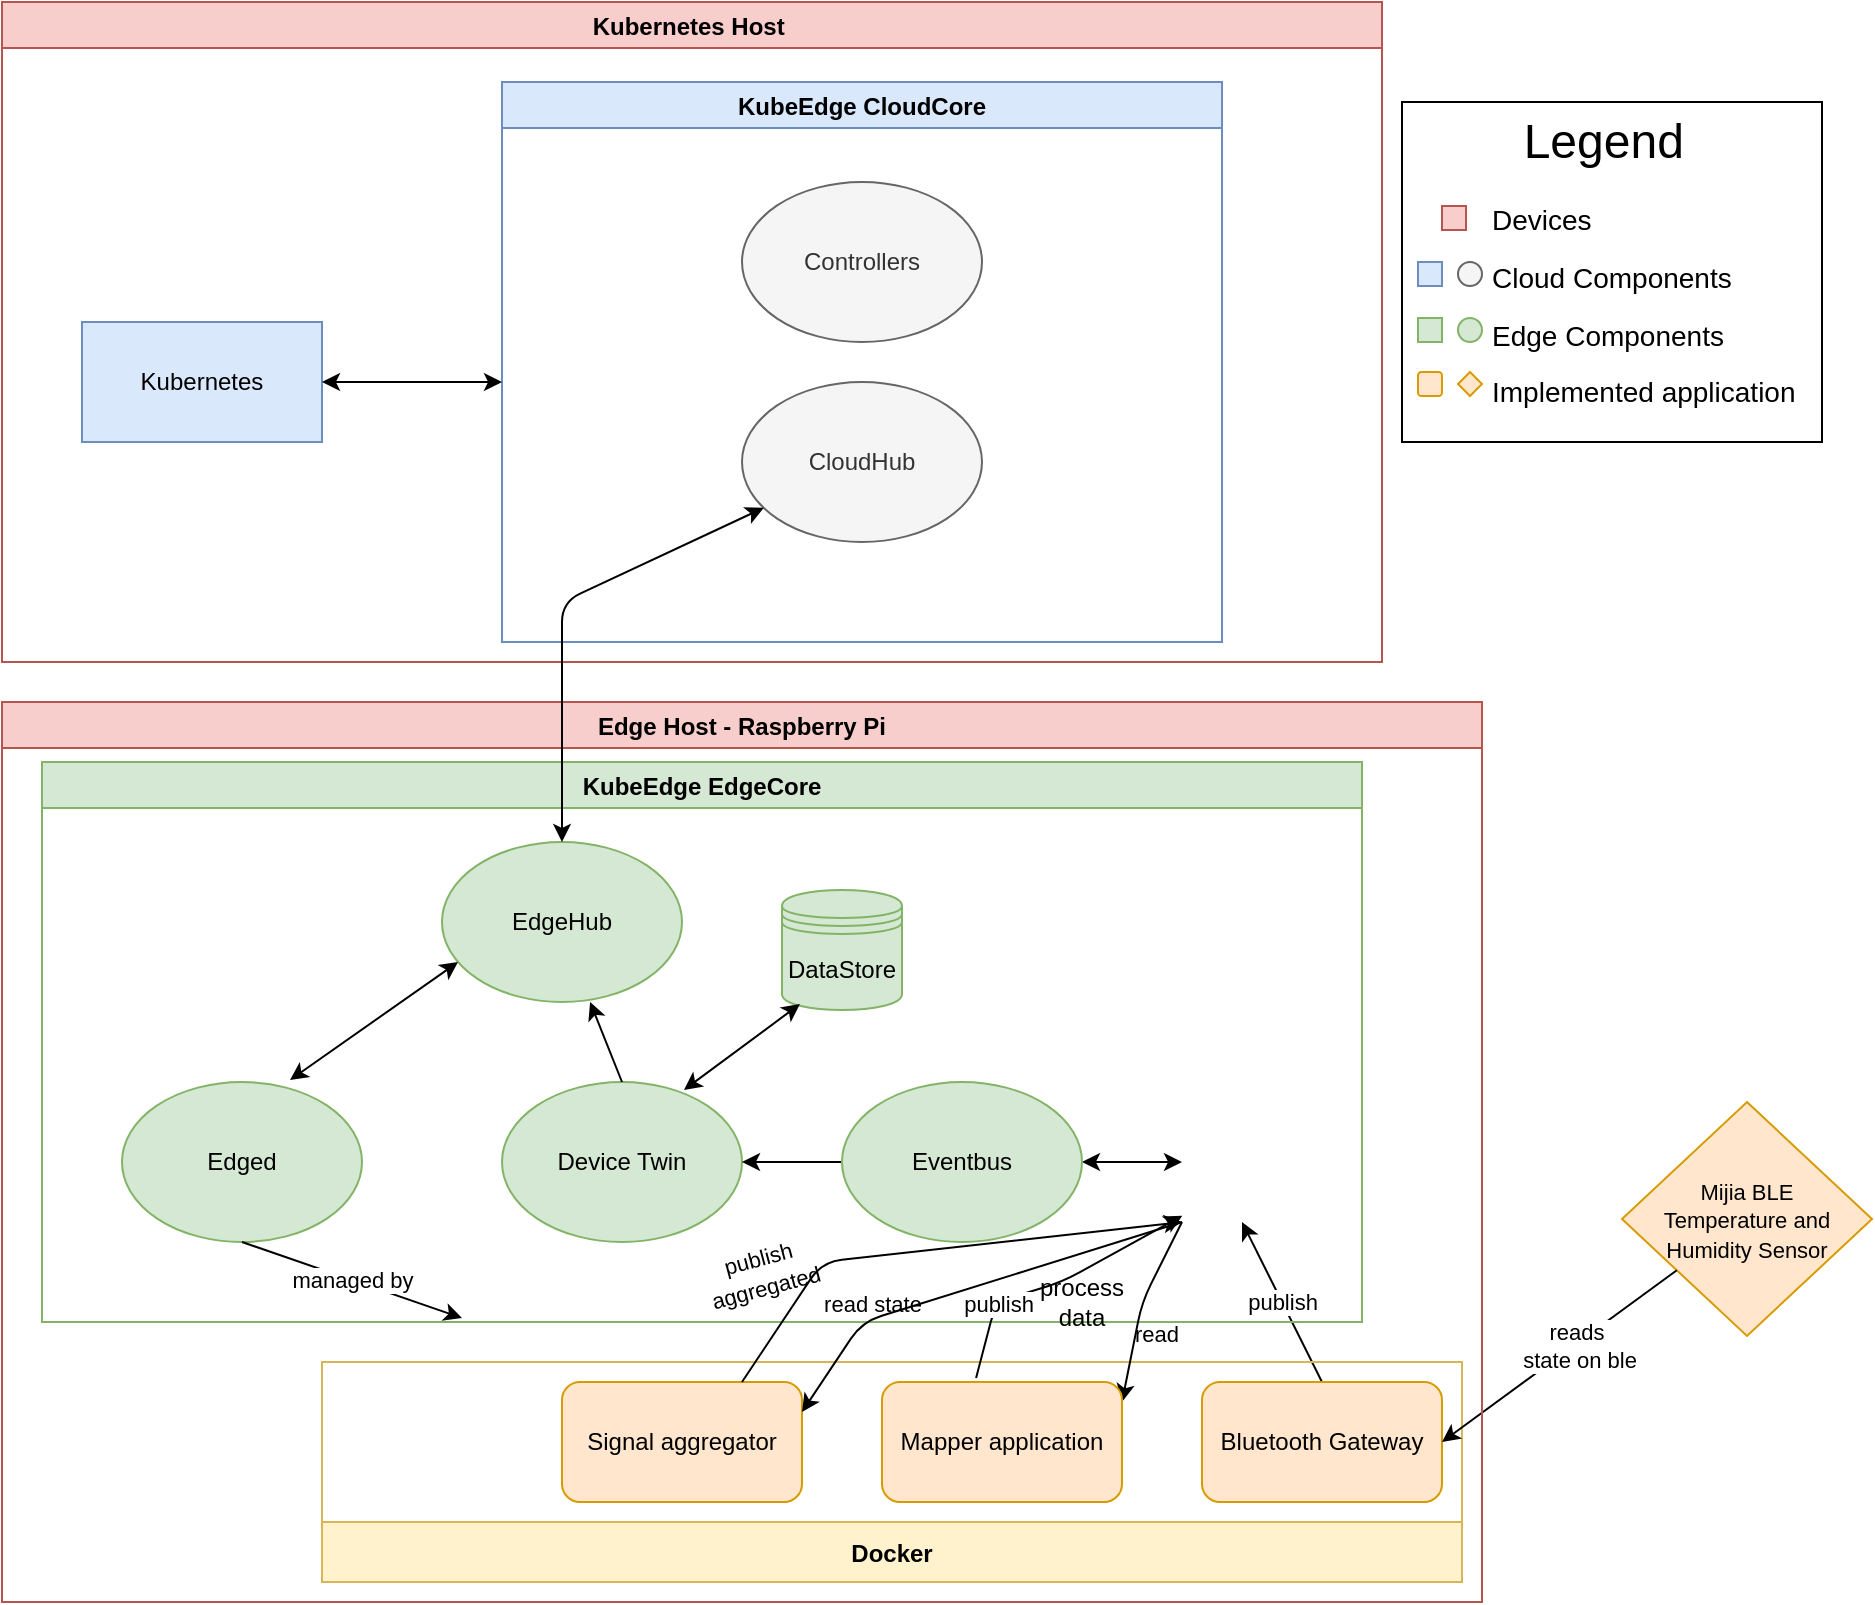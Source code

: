<mxfile version="15.8.7" type="device"><diagram id="oH_WaApHHXcV6CkFzTGJ" name="Page-1"><mxGraphModel dx="946" dy="672" grid="1" gridSize="10" guides="1" tooltips="1" connect="1" arrows="1" fold="1" page="1" pageScale="1" pageWidth="1169" pageHeight="827" math="0" shadow="0"><root><mxCell id="0"/><mxCell id="1" parent="0"/><mxCell id="12OhkxzsGymuenFKaiSf-7" value="EdgeHub" style="ellipse;whiteSpace=wrap;html=1;fillColor=#d5e8d4;strokeColor=#82b366;" parent="1" vertex="1"><mxGeometry x="270" y="430" width="120" height="80" as="geometry"/></mxCell><mxCell id="12OhkxzsGymuenFKaiSf-8" value="Device Twin" style="ellipse;whiteSpace=wrap;html=1;fillColor=#d5e8d4;strokeColor=#82b366;" parent="1" vertex="1"><mxGeometry x="300" y="550" width="120" height="80" as="geometry"/></mxCell><mxCell id="AnsxF-94lp9Sh54C-K4z-2" value="" style="shape=image;verticalLabelPosition=bottom;labelBackgroundColor=#ffffff;verticalAlign=top;aspect=fixed;imageAspect=0;image=https://res.cloudinary.com/canonical/image/fetch/f_auto,q_auto,fl_sanitize,w_60,h_60/https://dashboard.snapcraft.io/site_media/appmedia/2018/08/mosquitto-logo-only.svg.png;" parent="1" vertex="1"><mxGeometry x="640" y="560" width="60" height="60" as="geometry"/></mxCell><mxCell id="AnsxF-94lp9Sh54C-K4z-3" value="" style="endArrow=classic;startArrow=classic;html=1;entryX=0;entryY=0.5;entryDx=0;entryDy=0;exitX=1;exitY=0.5;exitDx=0;exitDy=0;" parent="1" source="12OhkxzsGymuenFKaiSf-9" target="AnsxF-94lp9Sh54C-K4z-2" edge="1"><mxGeometry width="50" height="50" relative="1" as="geometry"><mxPoint x="520" y="630" as="sourcePoint"/><mxPoint x="570" y="580" as="targetPoint"/></mxGeometry></mxCell><mxCell id="AnsxF-94lp9Sh54C-K4z-4" value="" style="endArrow=classic;html=1;entryX=1;entryY=0.5;entryDx=0;entryDy=0;exitX=0;exitY=0.5;exitDx=0;exitDy=0;" parent="1" source="12OhkxzsGymuenFKaiSf-9" target="12OhkxzsGymuenFKaiSf-8" edge="1"><mxGeometry width="50" height="50" relative="1" as="geometry"><mxPoint x="520" y="630" as="sourcePoint"/><mxPoint x="570" y="580" as="targetPoint"/></mxGeometry></mxCell><mxCell id="AnsxF-94lp9Sh54C-K4z-9" value="&lt;span style=&quot;color: rgb(0 , 0 , 0) ; font-family: &amp;#34;helvetica&amp;#34; ; font-size: 11px ; font-style: normal ; font-weight: 400 ; letter-spacing: normal ; text-align: center ; text-indent: 0px ; text-transform: none ; word-spacing: 0px ; display: inline ; float: none&quot;&gt;Mijia BLE&lt;br&gt;Temperature and Humidity Sensor&lt;/span&gt;" style="rhombus;whiteSpace=wrap;html=1;fillColor=#ffe6cc;strokeColor=#d79b00;" parent="1" vertex="1"><mxGeometry x="860" y="560" width="125" height="117" as="geometry"/></mxCell><mxCell id="AnsxF-94lp9Sh54C-K4z-10" value="" style="endArrow=classic;html=1;entryX=0.5;entryY=1;entryDx=0;entryDy=0;exitX=0.5;exitY=0;exitDx=0;exitDy=0;" parent="1" source="12OhkxzsGymuenFKaiSf-11" target="AnsxF-94lp9Sh54C-K4z-2" edge="1"><mxGeometry relative="1" as="geometry"><mxPoint x="430" y="770" as="sourcePoint"/><mxPoint x="530" y="770" as="targetPoint"/></mxGeometry></mxCell><mxCell id="AnsxF-94lp9Sh54C-K4z-11" value="publish" style="edgeLabel;resizable=0;html=1;align=center;verticalAlign=middle;" parent="AnsxF-94lp9Sh54C-K4z-10" connectable="0" vertex="1"><mxGeometry relative="1" as="geometry"/></mxCell><mxCell id="AnsxF-94lp9Sh54C-K4z-17" value="DataStore" style="shape=datastore;whiteSpace=wrap;html=1;fillColor=#d5e8d4;strokeColor=#82b366;" parent="1" vertex="1"><mxGeometry x="440" y="454" width="60" height="60" as="geometry"/></mxCell><mxCell id="AnsxF-94lp9Sh54C-K4z-23" value="Edged" style="ellipse;whiteSpace=wrap;html=1;fillColor=#d5e8d4;strokeColor=#82b366;" parent="1" vertex="1"><mxGeometry x="110" y="550" width="120" height="80" as="geometry"/></mxCell><mxCell id="AnsxF-94lp9Sh54C-K4z-24" value="" style="endArrow=classic;startArrow=classic;html=1;exitX=0.7;exitY=-0.012;exitDx=0;exitDy=0;exitPerimeter=0;entryX=0.067;entryY=0.75;entryDx=0;entryDy=0;entryPerimeter=0;" parent="1" source="AnsxF-94lp9Sh54C-K4z-23" target="12OhkxzsGymuenFKaiSf-7" edge="1"><mxGeometry width="50" height="50" relative="1" as="geometry"><mxPoint x="220" y="540" as="sourcePoint"/><mxPoint x="270" y="490" as="targetPoint"/></mxGeometry></mxCell><mxCell id="AnsxF-94lp9Sh54C-K4z-25" value="" style="endArrow=classic;html=1;entryX=0.617;entryY=1;entryDx=0;entryDy=0;entryPerimeter=0;exitX=0.5;exitY=0;exitDx=0;exitDy=0;" parent="1" source="12OhkxzsGymuenFKaiSf-8" target="12OhkxzsGymuenFKaiSf-7" edge="1"><mxGeometry width="50" height="50" relative="1" as="geometry"><mxPoint x="450" y="710" as="sourcePoint"/><mxPoint x="500" y="660" as="targetPoint"/></mxGeometry></mxCell><mxCell id="AnsxF-94lp9Sh54C-K4z-26" value="" style="endArrow=classic;startArrow=classic;html=1;exitX=0.758;exitY=0.05;exitDx=0;exitDy=0;exitPerimeter=0;entryX=0.15;entryY=0.95;entryDx=0;entryDy=0;entryPerimeter=0;" parent="1" source="12OhkxzsGymuenFKaiSf-8" target="AnsxF-94lp9Sh54C-K4z-17" edge="1"><mxGeometry width="50" height="50" relative="1" as="geometry"><mxPoint x="390" y="560" as="sourcePoint"/><mxPoint x="440" y="510" as="targetPoint"/></mxGeometry></mxCell><mxCell id="AnsxF-94lp9Sh54C-K4z-27" value="Docker" style="swimlane;fillColor=#fff2cc;startSize=30;flipV=1;strokeColor=#d6b656;" parent="1" vertex="1"><mxGeometry x="210" y="690" width="570" height="110" as="geometry"><mxRectangle x="170" y="620" width="90" height="110" as="alternateBounds"/></mxGeometry></mxCell><mxCell id="12OhkxzsGymuenFKaiSf-11" value="Bluetooth Gateway" style="rounded=1;whiteSpace=wrap;html=1;fillColor=#ffe6cc;strokeColor=#d79b00;" parent="AnsxF-94lp9Sh54C-K4z-27" vertex="1"><mxGeometry x="440" y="10" width="120" height="60" as="geometry"/></mxCell><mxCell id="IsAHk6qNuBPSFy00uia0-1" value="Signal aggregator" style="rounded=1;whiteSpace=wrap;html=1;fillColor=#ffe6cc;strokeColor=#d79b00;" parent="AnsxF-94lp9Sh54C-K4z-27" vertex="1"><mxGeometry x="120" y="10" width="120" height="60" as="geometry"/></mxCell><mxCell id="AnsxF-94lp9Sh54C-K4z-34" value="" style="endArrow=classic;html=1;exitX=0.5;exitY=1;exitDx=0;exitDy=0;" parent="1" source="AnsxF-94lp9Sh54C-K4z-23" edge="1"><mxGeometry relative="1" as="geometry"><mxPoint x="150" y="660" as="sourcePoint"/><mxPoint x="280" y="668" as="targetPoint"/></mxGeometry></mxCell><mxCell id="AnsxF-94lp9Sh54C-K4z-35" value="managed by" style="edgeLabel;resizable=0;html=1;align=center;verticalAlign=middle;" parent="AnsxF-94lp9Sh54C-K4z-34" connectable="0" vertex="1"><mxGeometry relative="1" as="geometry"/></mxCell><mxCell id="AnsxF-94lp9Sh54C-K4z-36" value="KubeEdge EdgeCore" style="swimlane;fillColor=#d5e8d4;strokeColor=#82b366;" parent="1" vertex="1"><mxGeometry x="70" y="390" width="660" height="280" as="geometry"/></mxCell><mxCell id="12OhkxzsGymuenFKaiSf-9" value="Eventbus" style="ellipse;whiteSpace=wrap;html=1;fillColor=#d5e8d4;strokeColor=#82b366;" parent="AnsxF-94lp9Sh54C-K4z-36" vertex="1"><mxGeometry x="400" y="160" width="120" height="80" as="geometry"/></mxCell><mxCell id="zqTOvpFKbbeMaFAmrcQu-3" value="&lt;font style=&quot;font-size: 11px&quot;&gt;publish aggregated&lt;/font&gt;" style="text;html=1;strokeColor=none;fillColor=none;align=center;verticalAlign=middle;whiteSpace=wrap;rounded=0;labelBackgroundColor=none;rotation=-15;" parent="AnsxF-94lp9Sh54C-K4z-36" vertex="1"><mxGeometry x="330" y="240" width="60" height="30" as="geometry"/></mxCell><mxCell id="AnsxF-94lp9Sh54C-K4z-37" value="CloudHub" style="ellipse;whiteSpace=wrap;html=1;fillColor=#f5f5f5;strokeColor=#666666;fontColor=#333333;" parent="1" vertex="1"><mxGeometry x="420" y="200" width="120" height="80" as="geometry"/></mxCell><mxCell id="AnsxF-94lp9Sh54C-K4z-38" value="Kubernetes" style="rounded=0;whiteSpace=wrap;html=1;fillColor=#dae8fc;strokeColor=#6c8ebf;" parent="1" vertex="1"><mxGeometry x="90" y="170" width="120" height="60" as="geometry"/></mxCell><mxCell id="AnsxF-94lp9Sh54C-K4z-40" value="KubeEdge CloudCore" style="swimlane;fillColor=#dae8fc;strokeColor=#6c8ebf;" parent="1" vertex="1"><mxGeometry x="300" y="50" width="360" height="280" as="geometry"/></mxCell><mxCell id="AnsxF-94lp9Sh54C-K4z-39" value="Controllers" style="ellipse;whiteSpace=wrap;html=1;fillColor=#f5f5f5;strokeColor=#666666;fontColor=#333333;" parent="AnsxF-94lp9Sh54C-K4z-40" vertex="1"><mxGeometry x="120" y="50" width="120" height="80" as="geometry"/></mxCell><mxCell id="AnsxF-94lp9Sh54C-K4z-44" value="" style="endArrow=classic;startArrow=classic;html=1;exitX=1;exitY=0.5;exitDx=0;exitDy=0;" parent="1" source="AnsxF-94lp9Sh54C-K4z-38" edge="1"><mxGeometry width="50" height="50" relative="1" as="geometry"><mxPoint x="430" y="360" as="sourcePoint"/><mxPoint x="300" y="200" as="targetPoint"/></mxGeometry></mxCell><mxCell id="4EsovbHgNXATDf14G56l-1" value="" style="endArrow=classic;html=1;entryX=1;entryY=0.167;entryDx=0;entryDy=0;entryPerimeter=0;exitX=0;exitY=1;exitDx=0;exitDy=0;" parent="1" source="AnsxF-94lp9Sh54C-K4z-2" target="12OhkxzsGymuenFKaiSf-10" edge="1"><mxGeometry relative="1" as="geometry"><mxPoint x="530" y="660" as="sourcePoint"/><mxPoint x="630" y="660" as="targetPoint"/><Array as="points"><mxPoint x="620" y="660"/></Array></mxGeometry></mxCell><mxCell id="4EsovbHgNXATDf14G56l-2" value="read" style="edgeLabel;resizable=0;html=1;align=center;verticalAlign=middle;labelBackgroundColor=none;" parent="4EsovbHgNXATDf14G56l-1" connectable="0" vertex="1"><mxGeometry relative="1" as="geometry"><mxPoint x="7" y="13" as="offset"/></mxGeometry></mxCell><mxCell id="4EsovbHgNXATDf14G56l-4" value="process data" style="text;html=1;strokeColor=none;align=center;verticalAlign=middle;whiteSpace=wrap;rounded=0;rotation=0;fillColor=none;" parent="1" vertex="1"><mxGeometry x="570" y="650" width="40" height="20" as="geometry"/></mxCell><mxCell id="4EsovbHgNXATDf14G56l-5" value="" style="endArrow=classic;html=1;exitX=0.392;exitY=-0.033;exitDx=0;exitDy=0;exitPerimeter=0;entryX=0.002;entryY=0.948;entryDx=0;entryDy=0;entryPerimeter=0;" parent="1" source="12OhkxzsGymuenFKaiSf-10" target="AnsxF-94lp9Sh54C-K4z-2" edge="1"><mxGeometry relative="1" as="geometry"><mxPoint x="507.52" y="680" as="sourcePoint"/><mxPoint x="640" y="606.44" as="targetPoint"/><Array as="points"><mxPoint x="547" y="660"/><mxPoint x="580" y="650"/></Array></mxGeometry></mxCell><mxCell id="4EsovbHgNXATDf14G56l-6" value="publish" style="edgeLabel;resizable=0;html=1;align=center;verticalAlign=middle;" parent="4EsovbHgNXATDf14G56l-5" connectable="0" vertex="1"><mxGeometry relative="1" as="geometry"><mxPoint x="-30" y="10" as="offset"/></mxGeometry></mxCell><mxCell id="mRcr8wu7etXf8s4YBtc--1" value="" style="endArrow=classic;html=1;entryX=1;entryY=0.5;entryDx=0;entryDy=0;" parent="1" source="AnsxF-94lp9Sh54C-K4z-9" target="12OhkxzsGymuenFKaiSf-11" edge="1"><mxGeometry relative="1" as="geometry"><mxPoint x="770" y="730" as="sourcePoint"/><mxPoint x="870" y="730" as="targetPoint"/></mxGeometry></mxCell><mxCell id="mRcr8wu7etXf8s4YBtc--2" value="reads&lt;br&gt;&amp;nbsp;state on ble" style="edgeLabel;resizable=0;html=1;align=center;verticalAlign=middle;labelBackgroundColor=default;" parent="mRcr8wu7etXf8s4YBtc--1" connectable="0" vertex="1"><mxGeometry relative="1" as="geometry"><mxPoint x="8" y="-5" as="offset"/></mxGeometry></mxCell><mxCell id="IsAHk6qNuBPSFy00uia0-4" value="" style="endArrow=classic;html=1;exitX=0.75;exitY=0;exitDx=0;exitDy=0;entryX=0;entryY=1;entryDx=0;entryDy=0;" parent="1" source="IsAHk6qNuBPSFy00uia0-1" target="AnsxF-94lp9Sh54C-K4z-2" edge="1"><mxGeometry relative="1" as="geometry"><mxPoint x="370" y="610" as="sourcePoint"/><mxPoint x="470" y="610" as="targetPoint"/><Array as="points"><mxPoint x="460" y="640"/></Array></mxGeometry></mxCell><mxCell id="IsAHk6qNuBPSFy00uia0-5" value="read state" style="edgeLabel;resizable=0;html=1;align=center;verticalAlign=middle;labelBackgroundColor=none;" parent="IsAHk6qNuBPSFy00uia0-4" connectable="0" vertex="1"><mxGeometry relative="1" as="geometry"><mxPoint x="-29" y="27" as="offset"/></mxGeometry></mxCell><mxCell id="IsAHk6qNuBPSFy00uia0-10" value="" style="endArrow=classic;html=1;exitX=0;exitY=1;exitDx=0;exitDy=0;entryX=1;entryY=0.25;entryDx=0;entryDy=0;" parent="1" source="AnsxF-94lp9Sh54C-K4z-2" target="IsAHk6qNuBPSFy00uia0-1" edge="1"><mxGeometry relative="1" as="geometry"><mxPoint x="430" y="660" as="sourcePoint"/><mxPoint x="530" y="660" as="targetPoint"/><Array as="points"><mxPoint x="480" y="670"/></Array></mxGeometry></mxCell><mxCell id="ww52XeGwmt_Kul9LaO50-2" value="Kubernetes Host " style="swimlane;fillColor=#f8cecc;strokeColor=#b85450;" parent="1" vertex="1"><mxGeometry x="50" y="10" width="690" height="330" as="geometry"/></mxCell><mxCell id="ww52XeGwmt_Kul9LaO50-3" value="Edge Host - Raspberry Pi" style="swimlane;labelBackgroundColor=none;fillColor=#f8cecc;strokeColor=#b85450;" parent="1" vertex="1"><mxGeometry x="50" y="360" width="740" height="450" as="geometry"/></mxCell><mxCell id="12OhkxzsGymuenFKaiSf-10" value="Mapper application" style="rounded=1;whiteSpace=wrap;html=1;fillColor=#ffe6cc;strokeColor=#d79b00;" parent="ww52XeGwmt_Kul9LaO50-3" vertex="1"><mxGeometry x="440" y="340" width="120" height="60" as="geometry"/></mxCell><mxCell id="AnsxF-94lp9Sh54C-K4z-42" value="" style="endArrow=classic;startArrow=classic;html=1;exitX=0.5;exitY=0;exitDx=0;exitDy=0;" parent="1" source="12OhkxzsGymuenFKaiSf-7" target="AnsxF-94lp9Sh54C-K4z-37" edge="1"><mxGeometry width="50" height="50" relative="1" as="geometry"><mxPoint x="430" y="360" as="sourcePoint"/><mxPoint x="420" y="330" as="targetPoint"/><Array as="points"><mxPoint x="330" y="310"/></Array></mxGeometry></mxCell><mxCell id="lTbduQWDFd2ZZ5d5R2QZ-1" value="&lt;h1 style=&quot;text-align: center&quot;&gt;&lt;span style=&quot;font-weight: normal&quot;&gt;Legend&lt;/span&gt;&lt;/h1&gt;&lt;blockquote style=&quot;margin: 0 0 0 40px ; border: none ; padding: 0px&quot;&gt;&lt;p&gt;&lt;font style=&quot;font-size: 14px&quot;&gt;Devices&lt;/font&gt;&lt;/p&gt;&lt;p&gt;&lt;font style=&quot;font-size: 14px&quot;&gt;Cloud Components&lt;/font&gt;&lt;/p&gt;&lt;p&gt;&lt;font style=&quot;font-size: 14px&quot;&gt;Edge Components&lt;/font&gt;&lt;/p&gt;&lt;p&gt;&lt;span style=&quot;font-size: 14px&quot;&gt;Implemented application&lt;/span&gt;&lt;/p&gt;&lt;p&gt;&lt;br&gt;&lt;/p&gt;&lt;/blockquote&gt;" style="text;html=1;strokeColor=default;fillColor=none;spacing=5;spacingTop=-20;whiteSpace=wrap;overflow=hidden;rounded=0;" vertex="1" parent="1"><mxGeometry x="750" y="60" width="210" height="170" as="geometry"/></mxCell><mxCell id="lTbduQWDFd2ZZ5d5R2QZ-2" value="" style="rounded=0;whiteSpace=wrap;html=1;fontSize=14;fillColor=#f8cecc;strokeColor=#b85450;" vertex="1" parent="1"><mxGeometry x="770" y="112" width="12" height="12" as="geometry"/></mxCell><mxCell id="lTbduQWDFd2ZZ5d5R2QZ-3" value="" style="rounded=0;whiteSpace=wrap;html=1;fontSize=14;fillColor=#dae8fc;strokeColor=#6c8ebf;" vertex="1" parent="1"><mxGeometry x="758" y="140" width="12" height="12" as="geometry"/></mxCell><mxCell id="lTbduQWDFd2ZZ5d5R2QZ-4" value="" style="ellipse;whiteSpace=wrap;html=1;aspect=fixed;fontSize=14;strokeColor=#666666;fillColor=#f5f5f5;fontColor=#333333;" vertex="1" parent="1"><mxGeometry x="778" y="140" width="12" height="12" as="geometry"/></mxCell><mxCell id="lTbduQWDFd2ZZ5d5R2QZ-6" value="" style="rounded=0;whiteSpace=wrap;html=1;fontSize=14;fillColor=#d5e8d4;strokeColor=#82b366;" vertex="1" parent="1"><mxGeometry x="758" y="168" width="12" height="12" as="geometry"/></mxCell><mxCell id="lTbduQWDFd2ZZ5d5R2QZ-8" value="" style="ellipse;whiteSpace=wrap;html=1;aspect=fixed;fontSize=14;strokeColor=#82b366;fillColor=#d5e8d4;" vertex="1" parent="1"><mxGeometry x="778" y="168" width="12" height="12" as="geometry"/></mxCell><mxCell id="lTbduQWDFd2ZZ5d5R2QZ-9" value="" style="rounded=1;whiteSpace=wrap;html=1;fontSize=14;fillColor=#ffe6cc;strokeColor=#d79b00;" vertex="1" parent="1"><mxGeometry x="758" y="195" width="12" height="12" as="geometry"/></mxCell><mxCell id="lTbduQWDFd2ZZ5d5R2QZ-10" value="" style="rhombus;whiteSpace=wrap;html=1;fontSize=14;strokeColor=#d79b00;fillColor=#ffe6cc;" vertex="1" parent="1"><mxGeometry x="778" y="195" width="12" height="12" as="geometry"/></mxCell></root></mxGraphModel></diagram></mxfile>